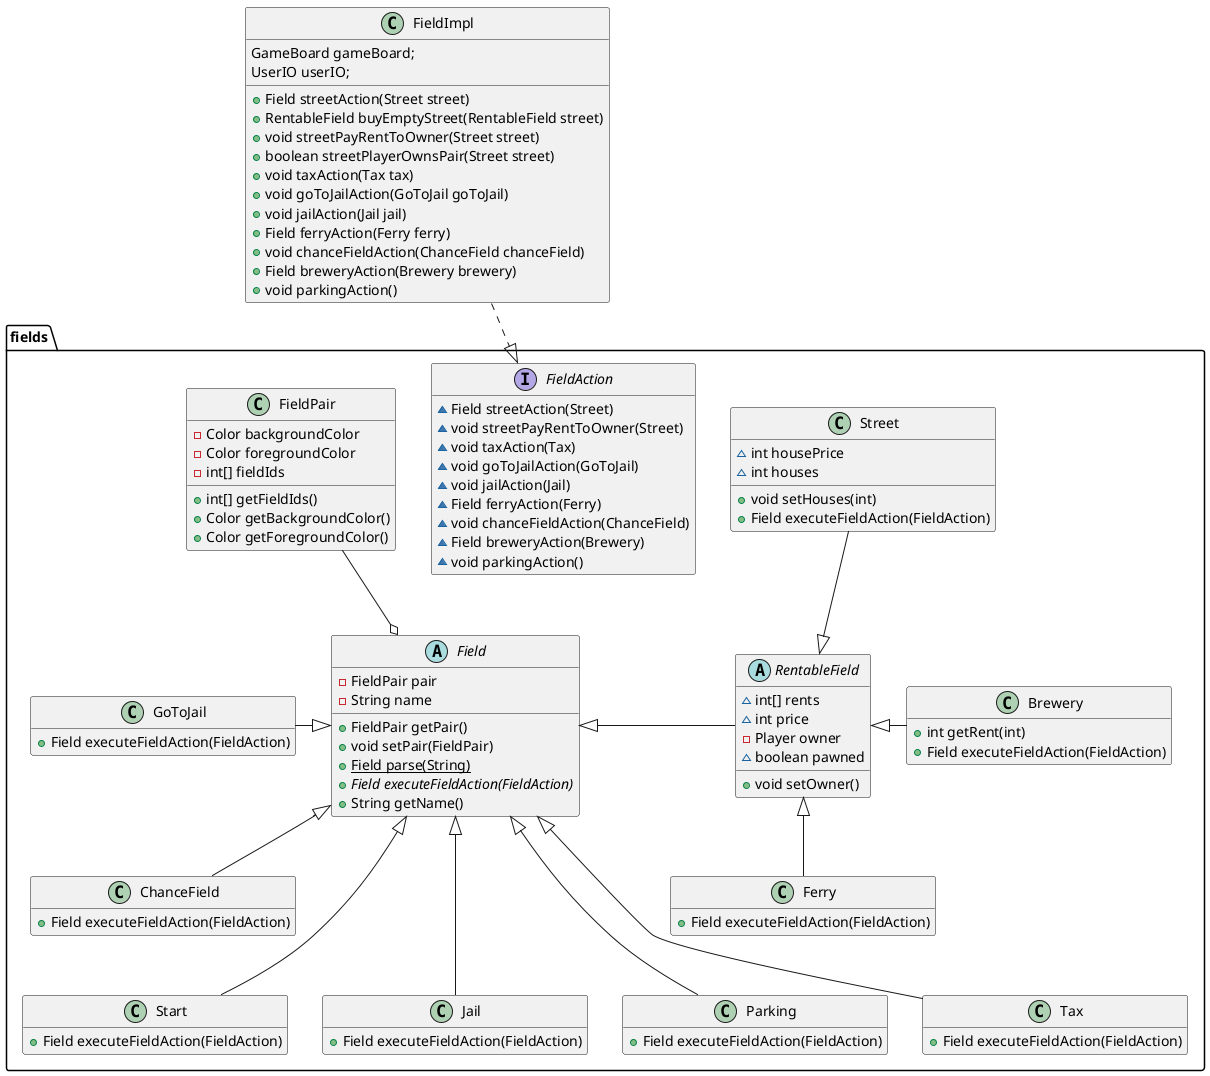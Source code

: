 @startuml

class FieldImpl{
    GameBoard gameBoard;
    UserIO userIO;
    + Field streetAction(Street street)
    + RentableField buyEmptyStreet(RentableField street)
    + void streetPayRentToOwner(Street street)
    + boolean streetPlayerOwnsPair(Street street)
    + void taxAction(Tax tax)
    + void goToJailAction(GoToJail goToJail)
    + void jailAction(Jail jail)
    + Field ferryAction(Ferry ferry)
    + void chanceFieldAction(ChanceField chanceField)
    + Field breweryAction(Brewery brewery)
    + void parkingAction()
}
' implements FieldAction {
hide empty members
package fields {
    class ChanceField {
        + Field executeFieldAction(FieldAction)
    }
    class Ferry {
        + Field executeFieldAction(FieldAction)
    }
    class GoToJail {
        + Field executeFieldAction(FieldAction)
    }
    class Jail {
        + Field executeFieldAction(FieldAction)
    }
    class Parking {
        + Field executeFieldAction(FieldAction)
    }
    class Start {
        + Field executeFieldAction(FieldAction)
    }
    class Tax {
        + Field executeFieldAction(FieldAction)
    }
    class Street {
        ~ int housePrice
        ~ int houses
        + void setHouses(int)
        + Field executeFieldAction(FieldAction)
    }
    class FieldPair {
        - Color backgroundColor
        - Color foregroundColor
        - int[] fieldIds
        + int[] getFieldIds()
        + Color getBackgroundColor()
        + Color getForegroundColor()
    }
    abstract class RentableField {
        ~ int[] rents
        ~ int price
        - Player owner
        ~ boolean pawned
        + void setOwner()
    }
    interface FieldAction {
        ~ Field streetAction(Street)
        ~ void streetPayRentToOwner(Street)
        ~ void taxAction(Tax)
        ~ void goToJailAction(GoToJail)
        ~ void jailAction(Jail)
        ~ Field ferryAction(Ferry)
        ~ void chanceFieldAction(ChanceField)
        ~ Field breweryAction(Brewery)
        ~ void parkingAction()
    }
    class Brewery {
        + int getRent(int)
        + Field executeFieldAction(FieldAction)
    }
    abstract class Field {
        - FieldPair pair
        - String name
        + FieldPair getPair()
        + void setPair(FieldPair)
        + {static} Field parse(String)
        + {abstract}Field executeFieldAction(FieldAction)
        + String getName()
    }
}

FieldImpl -[hidden]-> FieldPair

GoToJail -down[hidden]-> ChanceField
ChanceField -down[hidden]-> Start
Start -right[hidden]-> Jail
Jail -right[hidden]-> Parking
Parking -right[hidden]-> Tax

FieldImpl ..|> FieldAction
Field o-up- FieldPair
Field <|-left- GoToJail
Field <|-- ChanceField
Start -up-|> Field
Field <|- Jail
Field <|- Parking
Field <|-- Tax
Field <|-right- RentableField
RentableField <|-down- Ferry
RentableField <|-up- Street
RentableField <|-right- Brewery
@enduml
